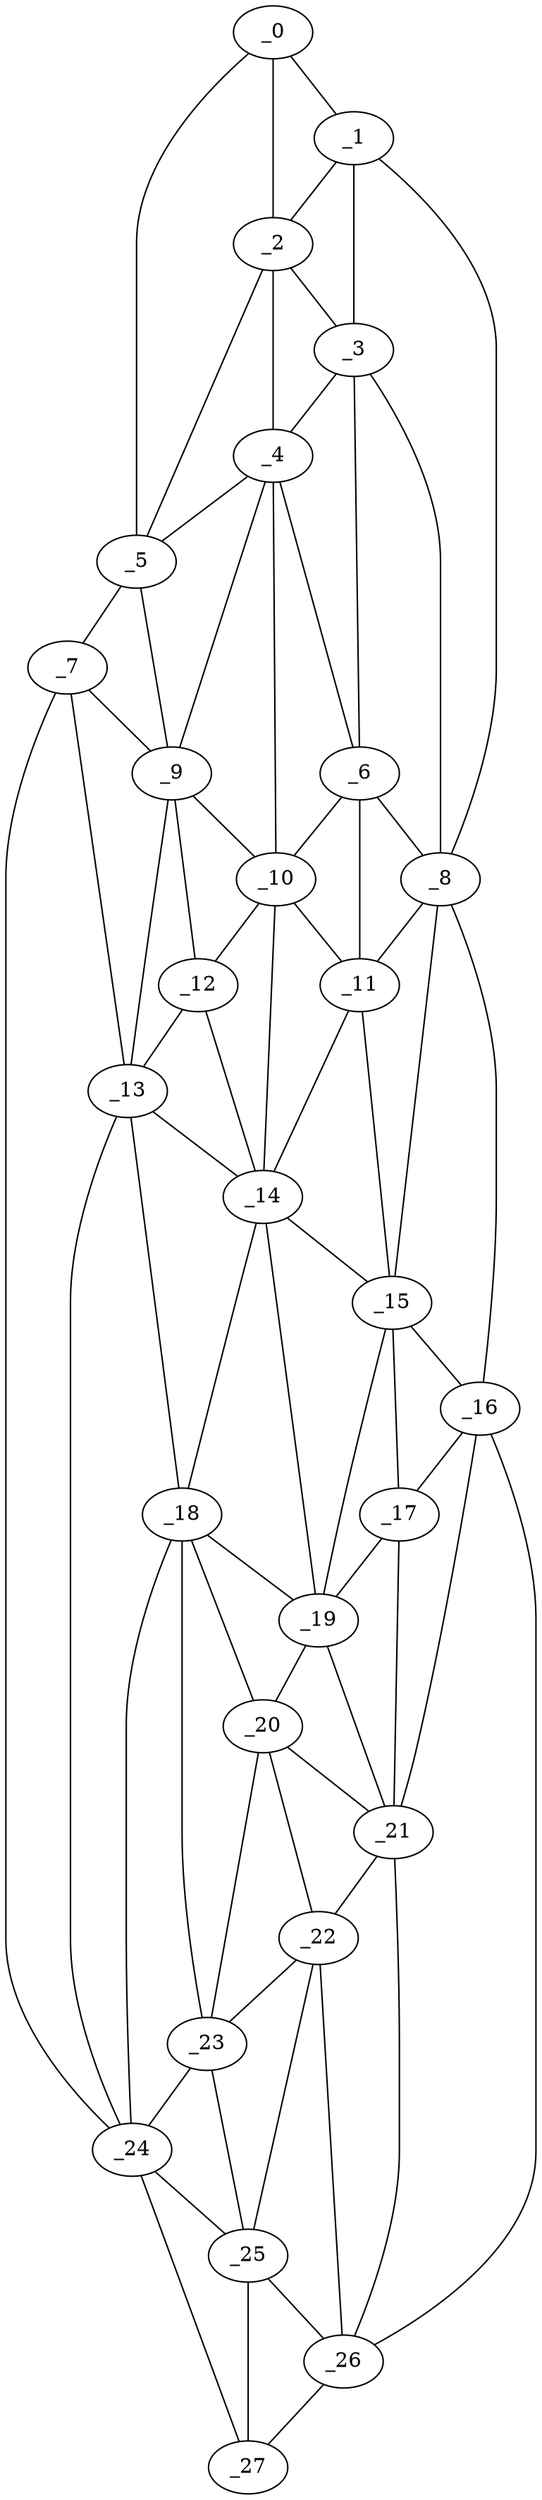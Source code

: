 graph "obj76__165.gxl" {
	_0	 [x=7,
		y=64];
	_1	 [x=11,
		y=58];
	_0 -- _1	 [valence=1];
	_2	 [x=19,
		y=71];
	_0 -- _2	 [valence=2];
	_5	 [x=30,
		y=79];
	_0 -- _5	 [valence=1];
	_1 -- _2	 [valence=2];
	_3	 [x=22,
		y=57];
	_1 -- _3	 [valence=2];
	_8	 [x=43,
		y=48];
	_1 -- _8	 [valence=1];
	_2 -- _3	 [valence=2];
	_4	 [x=29,
		y=66];
	_2 -- _4	 [valence=2];
	_2 -- _5	 [valence=1];
	_3 -- _4	 [valence=1];
	_6	 [x=35,
		y=53];
	_3 -- _6	 [valence=2];
	_3 -- _8	 [valence=2];
	_4 -- _5	 [valence=2];
	_4 -- _6	 [valence=2];
	_9	 [x=43,
		y=75];
	_4 -- _9	 [valence=1];
	_10	 [x=45,
		y=67];
	_4 -- _10	 [valence=2];
	_7	 [x=42,
		y=82];
	_5 -- _7	 [valence=1];
	_5 -- _9	 [valence=1];
	_6 -- _8	 [valence=1];
	_6 -- _10	 [valence=2];
	_11	 [x=47,
		y=58];
	_6 -- _11	 [valence=2];
	_7 -- _9	 [valence=2];
	_13	 [x=55,
		y=77];
	_7 -- _13	 [valence=2];
	_24	 [x=104,
		y=78];
	_7 -- _24	 [valence=1];
	_8 -- _11	 [valence=2];
	_15	 [x=58,
		y=56];
	_8 -- _15	 [valence=2];
	_16	 [x=63,
		y=45];
	_8 -- _16	 [valence=1];
	_9 -- _10	 [valence=2];
	_12	 [x=50,
		y=71];
	_9 -- _12	 [valence=2];
	_9 -- _13	 [valence=2];
	_10 -- _11	 [valence=2];
	_10 -- _12	 [valence=2];
	_14	 [x=57,
		y=63];
	_10 -- _14	 [valence=2];
	_11 -- _14	 [valence=1];
	_11 -- _15	 [valence=2];
	_12 -- _13	 [valence=2];
	_12 -- _14	 [valence=2];
	_13 -- _14	 [valence=2];
	_18	 [x=72,
		y=69];
	_13 -- _18	 [valence=2];
	_13 -- _24	 [valence=2];
	_14 -- _15	 [valence=2];
	_14 -- _18	 [valence=2];
	_19	 [x=74,
		y=56];
	_14 -- _19	 [valence=2];
	_15 -- _16	 [valence=2];
	_17	 [x=71,
		y=48];
	_15 -- _17	 [valence=2];
	_15 -- _19	 [valence=2];
	_16 -- _17	 [valence=1];
	_21	 [x=84,
		y=50];
	_16 -- _21	 [valence=1];
	_26	 [x=122,
		y=59];
	_16 -- _26	 [valence=1];
	_17 -- _19	 [valence=2];
	_17 -- _21	 [valence=1];
	_18 -- _19	 [valence=2];
	_20	 [x=79,
		y=62];
	_18 -- _20	 [valence=2];
	_23	 [x=97,
		y=66];
	_18 -- _23	 [valence=1];
	_18 -- _24	 [valence=1];
	_19 -- _20	 [valence=2];
	_19 -- _21	 [valence=2];
	_20 -- _21	 [valence=2];
	_22	 [x=89,
		y=60];
	_20 -- _22	 [valence=1];
	_20 -- _23	 [valence=2];
	_21 -- _22	 [valence=2];
	_21 -- _26	 [valence=2];
	_22 -- _23	 [valence=2];
	_25	 [x=110,
		y=67];
	_22 -- _25	 [valence=1];
	_22 -- _26	 [valence=1];
	_23 -- _24	 [valence=2];
	_23 -- _25	 [valence=2];
	_24 -- _25	 [valence=1];
	_27	 [x=124,
		y=68];
	_24 -- _27	 [valence=1];
	_25 -- _26	 [valence=1];
	_25 -- _27	 [valence=2];
	_26 -- _27	 [valence=1];
}
